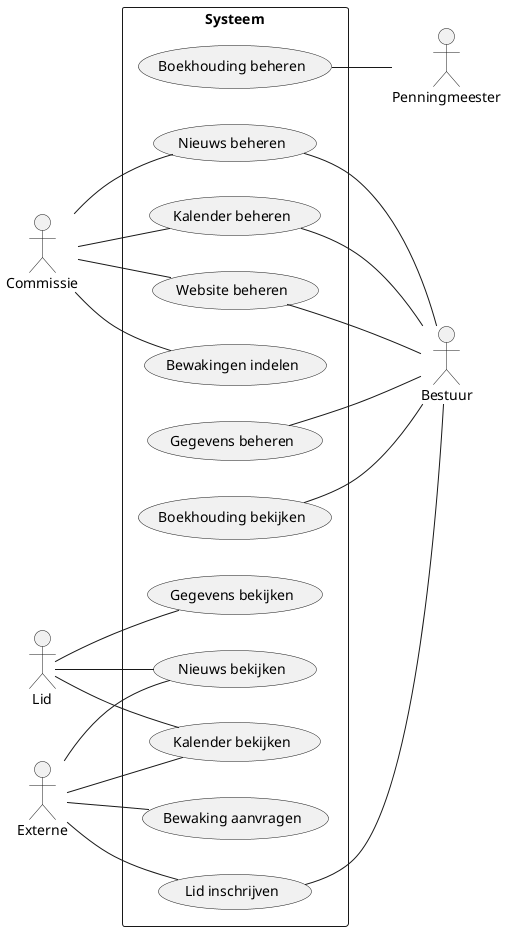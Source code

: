 @startuml
left to right direction

actor Bestuur
actor Penningmeester
actor Commissie
actor Lid
actor Externe

rectangle Systeem {
    usecase "Website beheren"
    usecase "Lid inschrijven"
    usecase "Bewaking aanvragen"
    usecase "Bewakingen indelen"
    usecase "Kalender beheren"
    usecase "Kalender bekijken"
    usecase "Nieuws beheren"
    usecase "Nieuws bekijken"
    usecase "Gegevens beheren"
    usecase "Gegevens bekijken"
    usecase "Boekhouding beheren"
    usecase "Boekhouding bekijken"
}

Bestuur -u- (Boekhouding bekijken)
Bestuur -u- (Gegevens beheren)
Bestuur -u- (Website beheren)
Bestuur -u- (Kalender beheren)
Bestuur -u- (Nieuws beheren)
Bestuur -u- (Lid inschrijven)

Penningmeester -u- (Boekhouding beheren)

Commissie -- (Kalender beheren)
Commissie --  (Nieuws beheren)
Commissie -- (Bewakingen indelen)
Commissie -- (Website beheren)

Lid -- (Gegevens bekijken)
Lid -- (Kalender bekijken)
Lid -- (Nieuws bekijken)

Externe -- (Lid inschrijven)
Externe -- (Bewaking aanvragen)
Externe -- (Kalender bekijken)
Externe -- (Nieuws bekijken)

@enduml